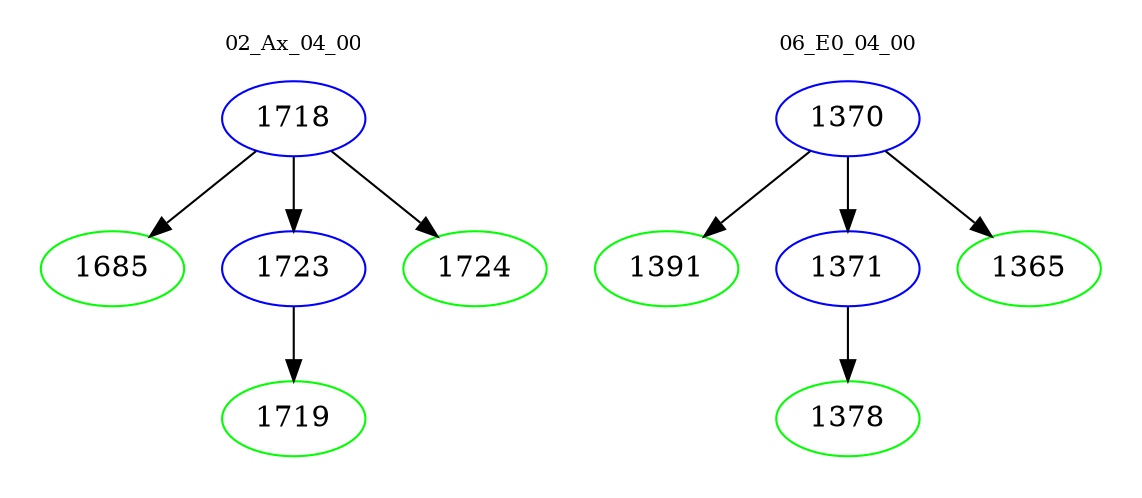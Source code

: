 digraph{
subgraph cluster_0 {
color = white
label = "02_Ax_04_00";
fontsize=10;
T0_1718 [label="1718", color="blue"]
T0_1718 -> T0_1685 [color="black"]
T0_1685 [label="1685", color="green"]
T0_1718 -> T0_1723 [color="black"]
T0_1723 [label="1723", color="blue"]
T0_1723 -> T0_1719 [color="black"]
T0_1719 [label="1719", color="green"]
T0_1718 -> T0_1724 [color="black"]
T0_1724 [label="1724", color="green"]
}
subgraph cluster_1 {
color = white
label = "06_E0_04_00";
fontsize=10;
T1_1370 [label="1370", color="blue"]
T1_1370 -> T1_1391 [color="black"]
T1_1391 [label="1391", color="green"]
T1_1370 -> T1_1371 [color="black"]
T1_1371 [label="1371", color="blue"]
T1_1371 -> T1_1378 [color="black"]
T1_1378 [label="1378", color="green"]
T1_1370 -> T1_1365 [color="black"]
T1_1365 [label="1365", color="green"]
}
}
